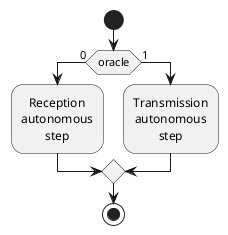 @startuml alice-bob-scheduler-oracle
skinparam defaultTextAlignment center

start
if (oracle) then (0)
    :Reception\nautonomous\nstep;
else (1)
    :Transmission\nautonomous\nstep;
endif
stop

@enduml